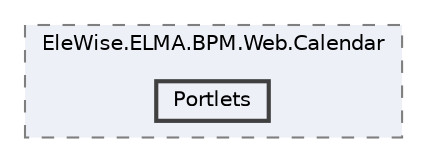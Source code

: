 digraph "Web/Modules/EleWise.ELMA.BPM.Web.Calendar/Portlets"
{
 // LATEX_PDF_SIZE
  bgcolor="transparent";
  edge [fontname=Helvetica,fontsize=10,labelfontname=Helvetica,labelfontsize=10];
  node [fontname=Helvetica,fontsize=10,shape=box,height=0.2,width=0.4];
  compound=true
  subgraph clusterdir_62541e26c48c772ccd8c4abbb28886e0 {
    graph [ bgcolor="#edf0f7", pencolor="grey50", label="EleWise.ELMA.BPM.Web.Calendar", fontname=Helvetica,fontsize=10 style="filled,dashed", URL="dir_62541e26c48c772ccd8c4abbb28886e0.html",tooltip=""]
  dir_6f2882844b6df91a64bea2c7d6585888 [label="Portlets", fillcolor="#edf0f7", color="grey25", style="filled,bold", URL="dir_6f2882844b6df91a64bea2c7d6585888.html",tooltip=""];
  }
}
